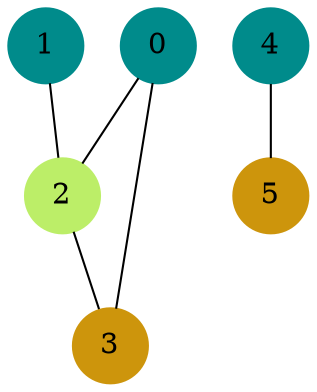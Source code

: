 graph G {
0 [shape=circle, style=filled, color= cyan4];
0 -- 2;
0 -- 3;
1 [shape=circle, style=filled, color= cyan4];
1 -- 2;
2 [shape=circle, style=filled, color= darkolivegreen2];
2 -- 3;
3 [shape=circle, style=filled, color= darkgoldenrod3];
4 [shape=circle, style=filled, color= cyan4];
4 -- 5;
5 [shape=circle, style=filled, color= darkgoldenrod3];
}
